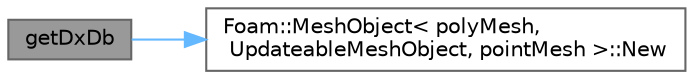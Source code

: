 digraph "getDxDb"
{
 // LATEX_PDF_SIZE
  bgcolor="transparent";
  edge [fontname=Helvetica,fontsize=10,labelfontname=Helvetica,labelfontsize=10];
  node [fontname=Helvetica,fontsize=10,shape=box,height=0.2,width=0.4];
  rankdir="LR";
  Node1 [id="Node000001",label="getDxDb",height=0.2,width=0.4,color="gray40", fillcolor="grey60", style="filled", fontcolor="black",tooltip=" "];
  Node1 -> Node2 [id="edge1_Node000001_Node000002",color="steelblue1",style="solid",tooltip=" "];
  Node2 [id="Node000002",label="Foam::MeshObject\< polyMesh,\l UpdateableMeshObject, pointMesh \>::New",height=0.2,width=0.4,color="grey40", fillcolor="white", style="filled",URL="$classFoam_1_1MeshObject.html#a174574ec68990766b0ac5746b6c8be68",tooltip=" "];
}
